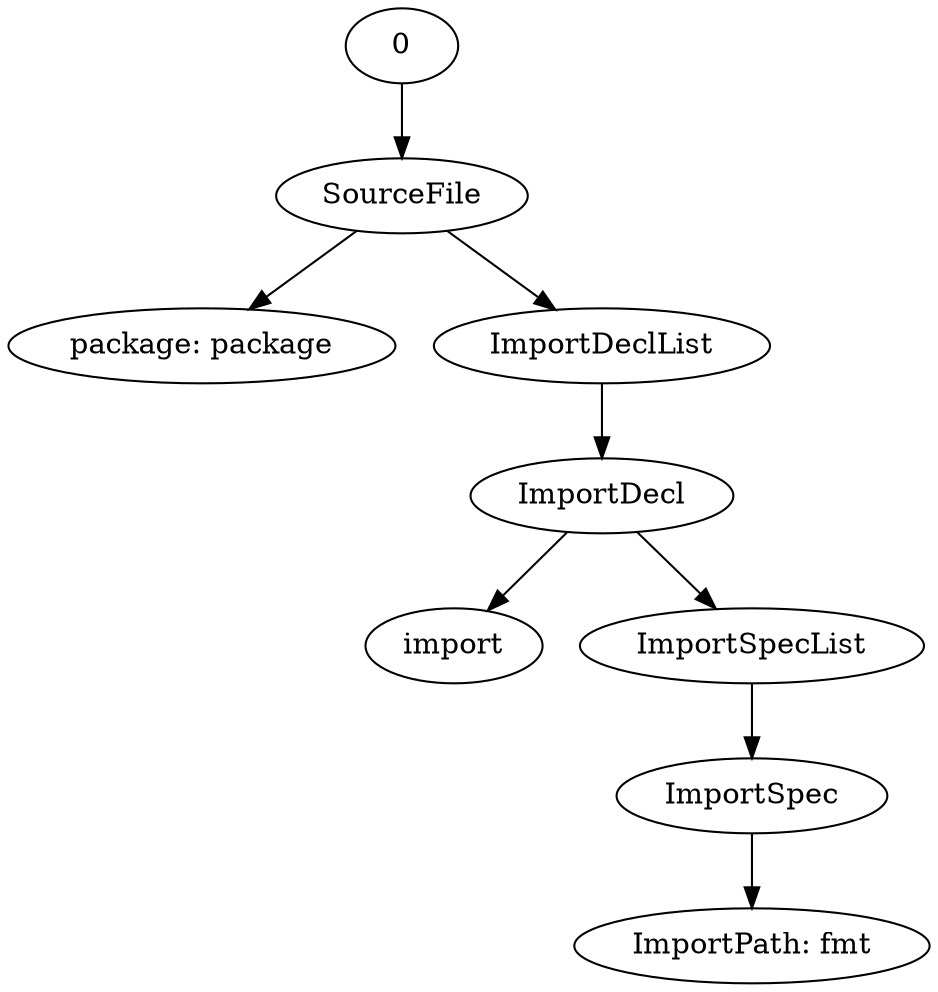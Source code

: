 strict digraph G {
1 [label="SourceFile"];
0 -> 1;
2 [label="package: package"];
1 -> 2;
3 [label="ImportDeclList"];
1 -> 3;
4 [label="ImportDecl"];
3 -> 4;
5 [label="import"];
4 -> 5;
6 [label="ImportSpecList"];
4 -> 6;
7 [label="ImportSpec"];
6 -> 7;
8 [label="ImportPath: fmt"];
7 -> 8;
}
